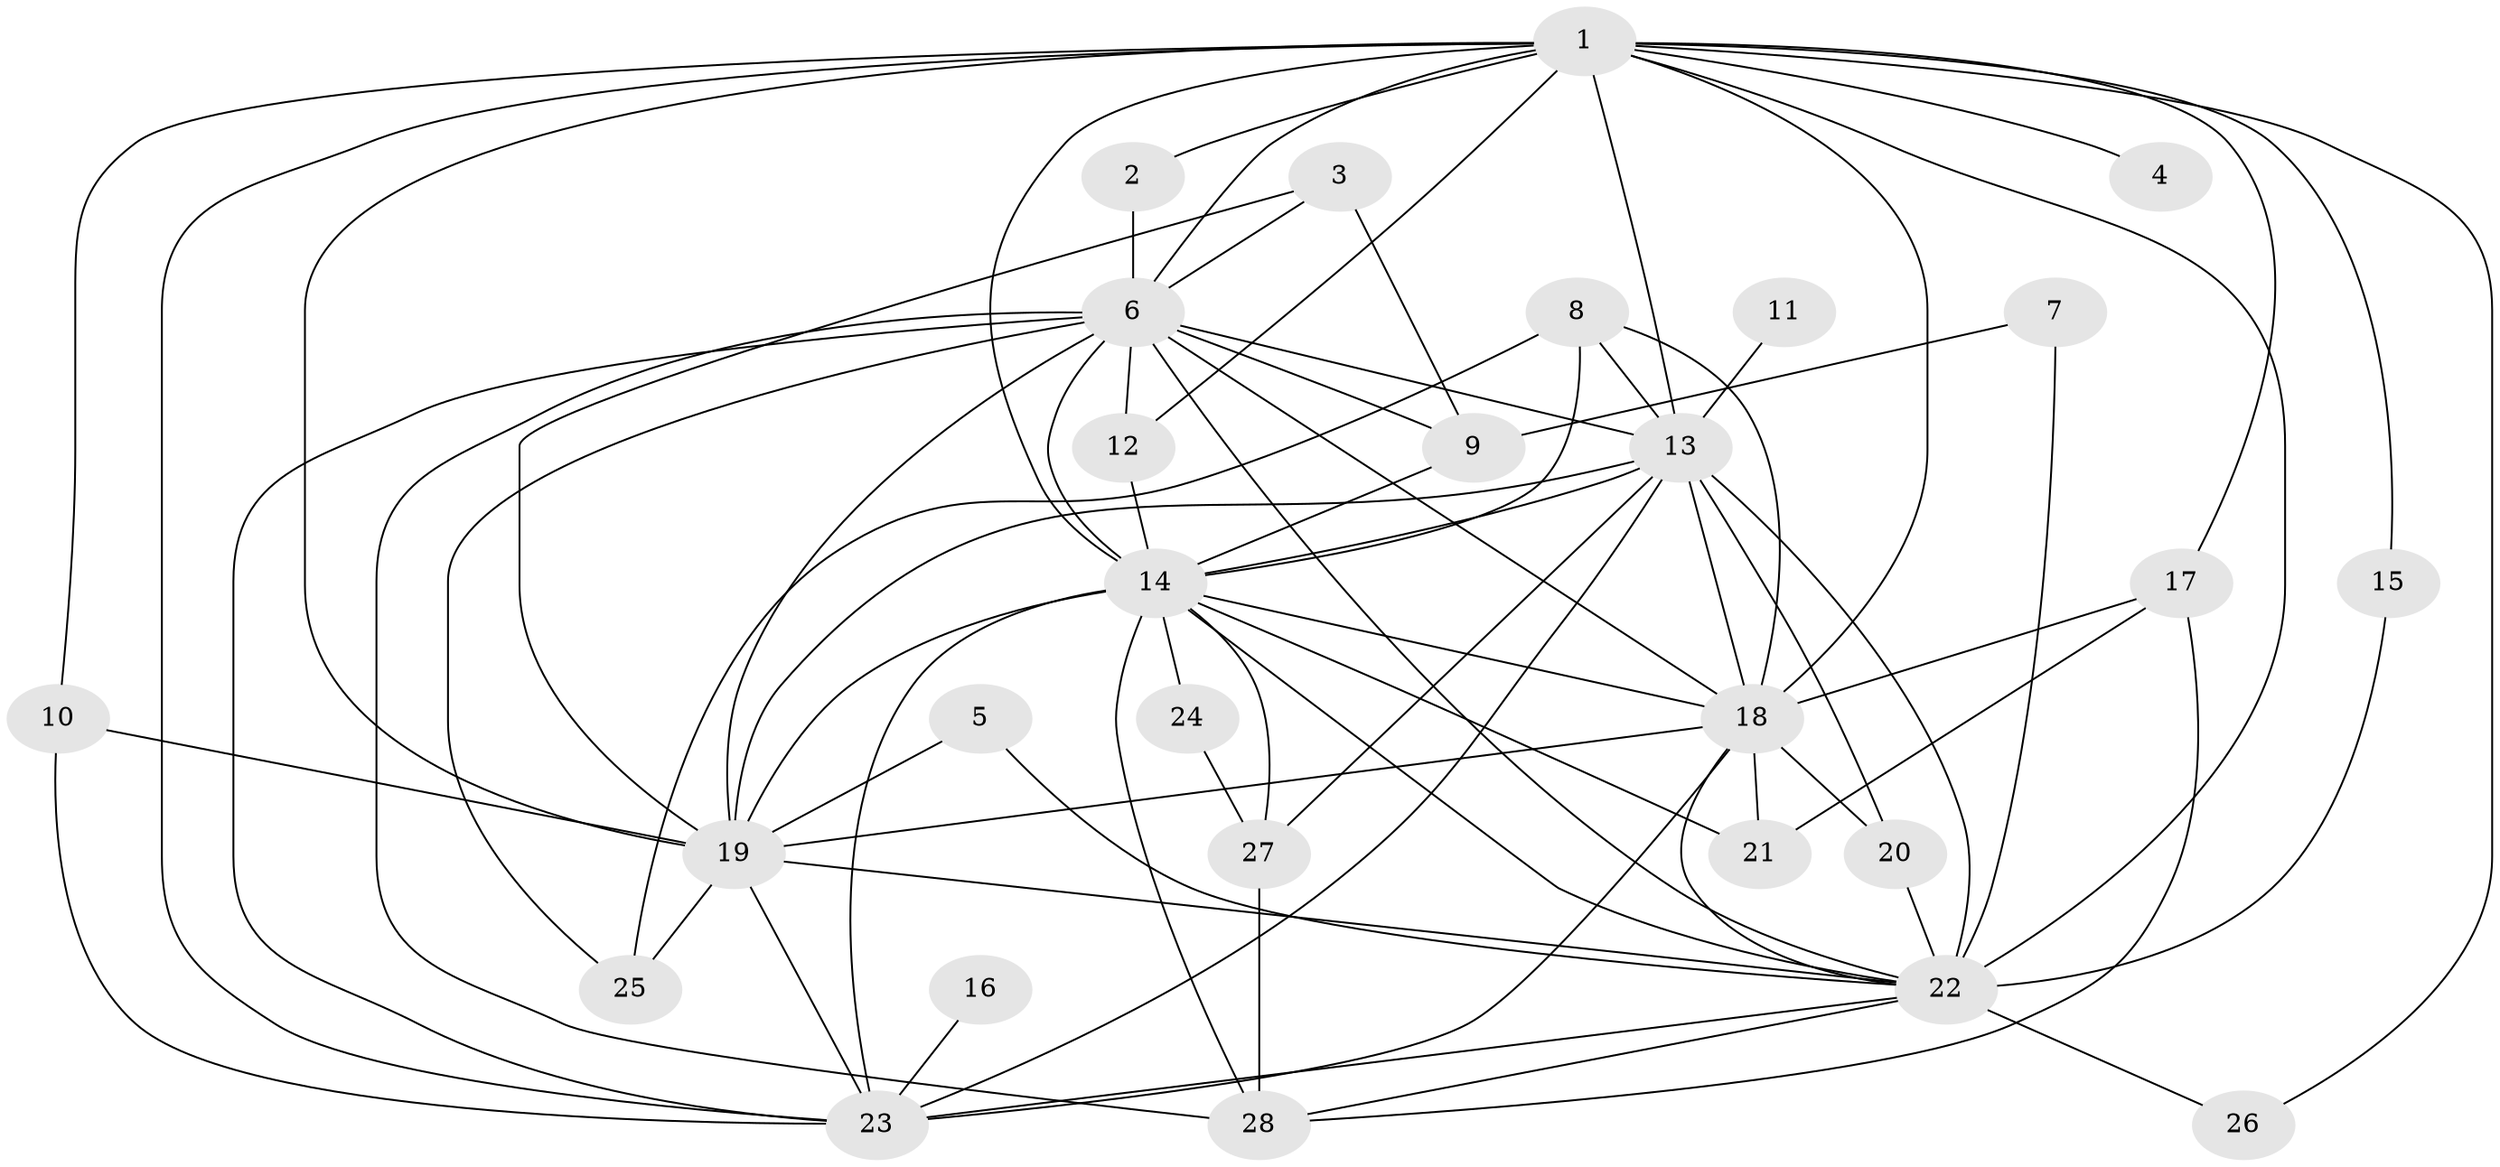 // original degree distribution, {13: 0.03571428571428571, 16: 0.03571428571428571, 17: 0.05357142857142857, 19: 0.017857142857142856, 20: 0.017857142857142856, 14: 0.017857142857142856, 2: 0.5892857142857143, 5: 0.017857142857142856, 3: 0.125, 4: 0.08928571428571429}
// Generated by graph-tools (version 1.1) at 2025/25/03/09/25 03:25:46]
// undirected, 28 vertices, 75 edges
graph export_dot {
graph [start="1"]
  node [color=gray90,style=filled];
  1;
  2;
  3;
  4;
  5;
  6;
  7;
  8;
  9;
  10;
  11;
  12;
  13;
  14;
  15;
  16;
  17;
  18;
  19;
  20;
  21;
  22;
  23;
  24;
  25;
  26;
  27;
  28;
  1 -- 2 [weight=1.0];
  1 -- 4 [weight=1.0];
  1 -- 6 [weight=2.0];
  1 -- 10 [weight=1.0];
  1 -- 12 [weight=1.0];
  1 -- 13 [weight=4.0];
  1 -- 14 [weight=3.0];
  1 -- 15 [weight=1.0];
  1 -- 17 [weight=1.0];
  1 -- 18 [weight=3.0];
  1 -- 19 [weight=3.0];
  1 -- 22 [weight=2.0];
  1 -- 23 [weight=2.0];
  1 -- 26 [weight=1.0];
  2 -- 6 [weight=1.0];
  3 -- 6 [weight=1.0];
  3 -- 9 [weight=1.0];
  3 -- 19 [weight=1.0];
  5 -- 19 [weight=1.0];
  5 -- 22 [weight=1.0];
  6 -- 9 [weight=1.0];
  6 -- 12 [weight=1.0];
  6 -- 13 [weight=2.0];
  6 -- 14 [weight=2.0];
  6 -- 18 [weight=1.0];
  6 -- 19 [weight=2.0];
  6 -- 22 [weight=1.0];
  6 -- 23 [weight=1.0];
  6 -- 25 [weight=1.0];
  6 -- 28 [weight=1.0];
  7 -- 9 [weight=1.0];
  7 -- 22 [weight=1.0];
  8 -- 13 [weight=1.0];
  8 -- 14 [weight=1.0];
  8 -- 18 [weight=1.0];
  8 -- 25 [weight=1.0];
  9 -- 14 [weight=1.0];
  10 -- 19 [weight=1.0];
  10 -- 23 [weight=1.0];
  11 -- 13 [weight=1.0];
  12 -- 14 [weight=1.0];
  13 -- 14 [weight=2.0];
  13 -- 18 [weight=2.0];
  13 -- 19 [weight=4.0];
  13 -- 20 [weight=2.0];
  13 -- 22 [weight=4.0];
  13 -- 23 [weight=3.0];
  13 -- 27 [weight=1.0];
  14 -- 18 [weight=1.0];
  14 -- 19 [weight=2.0];
  14 -- 21 [weight=1.0];
  14 -- 22 [weight=2.0];
  14 -- 23 [weight=1.0];
  14 -- 24 [weight=1.0];
  14 -- 27 [weight=1.0];
  14 -- 28 [weight=1.0];
  15 -- 22 [weight=1.0];
  16 -- 23 [weight=1.0];
  17 -- 18 [weight=1.0];
  17 -- 21 [weight=1.0];
  17 -- 28 [weight=1.0];
  18 -- 19 [weight=1.0];
  18 -- 20 [weight=1.0];
  18 -- 21 [weight=1.0];
  18 -- 22 [weight=1.0];
  18 -- 23 [weight=1.0];
  19 -- 22 [weight=1.0];
  19 -- 23 [weight=2.0];
  19 -- 25 [weight=1.0];
  20 -- 22 [weight=1.0];
  22 -- 23 [weight=1.0];
  22 -- 26 [weight=1.0];
  22 -- 28 [weight=1.0];
  24 -- 27 [weight=1.0];
  27 -- 28 [weight=1.0];
}

